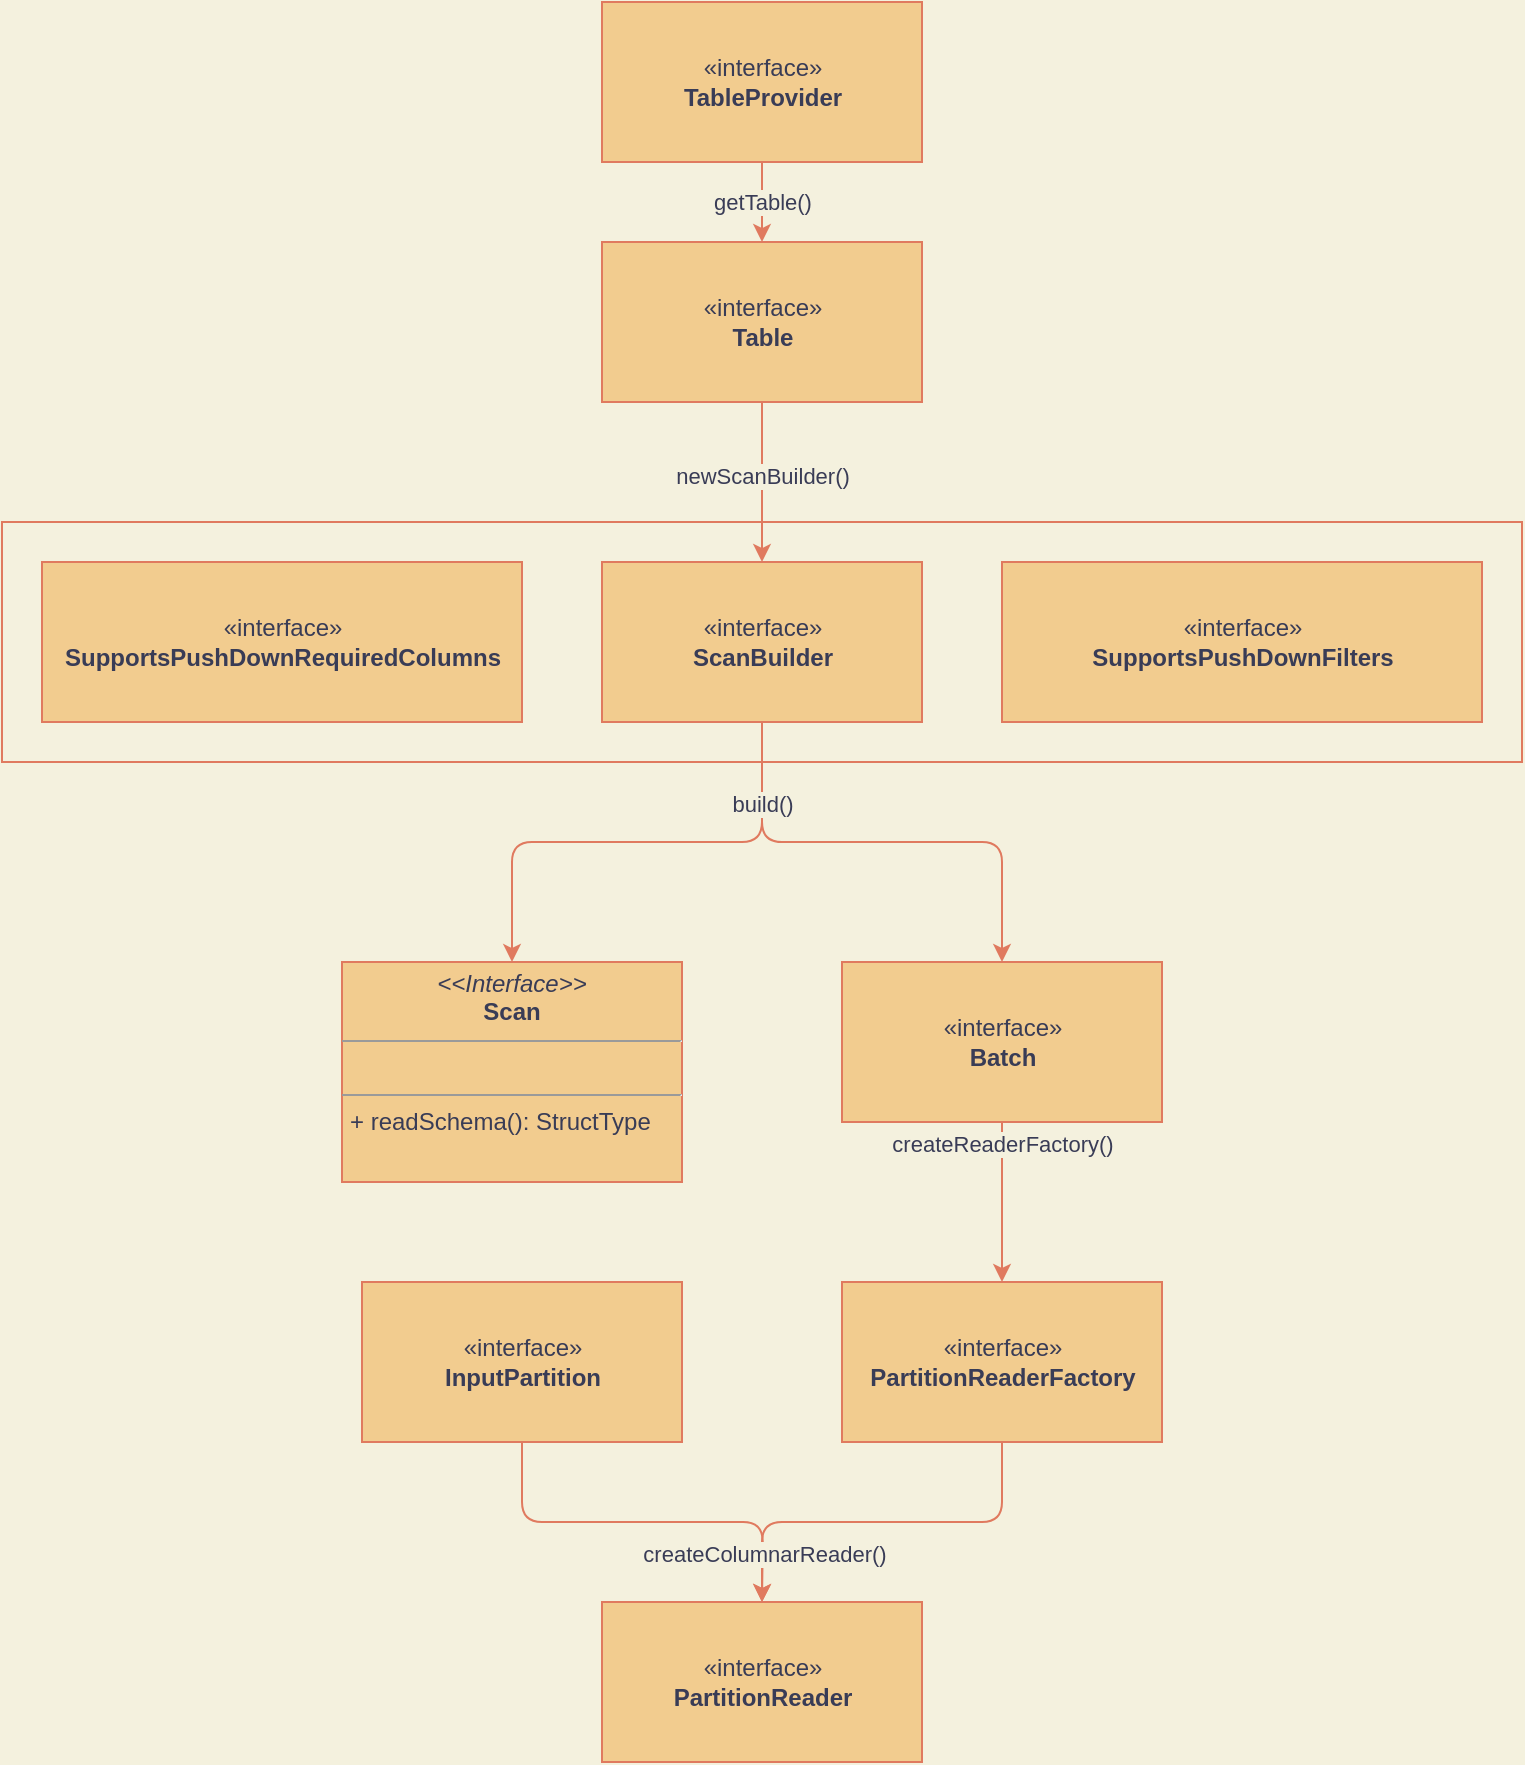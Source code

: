 <mxfile version="17.2.4" type="device"><diagram id="JjQWM1mWLrwZgASJOe2X" name="Page-1"><mxGraphModel dx="1106" dy="820" grid="1" gridSize="10" guides="1" tooltips="1" connect="1" arrows="1" fold="1" page="1" pageScale="1" pageWidth="850" pageHeight="1100" background="#F4F1DE" math="0" shadow="0"><root><mxCell id="0"/><mxCell id="1" parent="0"/><mxCell id="q6FdjhvN4cmf4KkcThsR-24" value="" style="rounded=0;whiteSpace=wrap;html=1;sketch=0;fontColor=#393C56;strokeColor=#E07A5F;fillColor=none;" parent="1" vertex="1"><mxGeometry x="45" y="410" width="760" height="120" as="geometry"/></mxCell><mxCell id="q6FdjhvN4cmf4KkcThsR-5" style="edgeStyle=orthogonalEdgeStyle;curved=0;rounded=1;sketch=0;orthogonalLoop=1;jettySize=auto;html=1;exitX=0.5;exitY=1;exitDx=0;exitDy=0;entryX=0.5;entryY=0;entryDx=0;entryDy=0;fontColor=#393C56;strokeColor=#E07A5F;fillColor=#F2CC8F;labelBackgroundColor=#F4F1DE;" parent="1" source="q6FdjhvN4cmf4KkcThsR-2" target="q6FdjhvN4cmf4KkcThsR-3" edge="1"><mxGeometry relative="1" as="geometry"/></mxCell><mxCell id="q6FdjhvN4cmf4KkcThsR-6" value="getTable()" style="edgeLabel;html=1;align=center;verticalAlign=middle;resizable=0;points=[];fontColor=#393C56;labelBackgroundColor=#F4F1DE;" parent="q6FdjhvN4cmf4KkcThsR-5" vertex="1" connectable="0"><mxGeometry x="-0.029" relative="1" as="geometry"><mxPoint as="offset"/></mxGeometry></mxCell><mxCell id="q6FdjhvN4cmf4KkcThsR-2" value="«interface»&lt;br&gt;&lt;b&gt;TableProvider&lt;br&gt;&lt;/b&gt;" style="html=1;rounded=0;sketch=0;fontColor=#393C56;strokeColor=#E07A5F;fillColor=#F2CC8F;" parent="1" vertex="1"><mxGeometry x="345" y="150" width="160" height="80" as="geometry"/></mxCell><mxCell id="q6FdjhvN4cmf4KkcThsR-8" style="edgeStyle=orthogonalEdgeStyle;curved=0;rounded=1;sketch=0;orthogonalLoop=1;jettySize=auto;html=1;exitX=0.5;exitY=1;exitDx=0;exitDy=0;entryX=0.5;entryY=0;entryDx=0;entryDy=0;fontColor=#393C56;strokeColor=#E07A5F;fillColor=#F2CC8F;labelBackgroundColor=#F4F1DE;" parent="1" source="q6FdjhvN4cmf4KkcThsR-3" target="q6FdjhvN4cmf4KkcThsR-7" edge="1"><mxGeometry relative="1" as="geometry"/></mxCell><mxCell id="q6FdjhvN4cmf4KkcThsR-9" value="newScanBuilder()" style="edgeLabel;html=1;align=center;verticalAlign=middle;resizable=0;points=[];fontColor=#393C56;labelBackgroundColor=#F4F1DE;" parent="q6FdjhvN4cmf4KkcThsR-8" vertex="1" connectable="0"><mxGeometry x="-0.086" relative="1" as="geometry"><mxPoint as="offset"/></mxGeometry></mxCell><mxCell id="q6FdjhvN4cmf4KkcThsR-3" value="«interface»&lt;br&gt;&lt;b&gt;Table&lt;/b&gt;" style="html=1;rounded=0;sketch=0;fontColor=#393C56;strokeColor=#E07A5F;fillColor=#F2CC8F;" parent="1" vertex="1"><mxGeometry x="345" y="270" width="160" height="80" as="geometry"/></mxCell><mxCell id="q6FdjhvN4cmf4KkcThsR-13" style="edgeStyle=orthogonalEdgeStyle;curved=0;rounded=1;sketch=0;orthogonalLoop=1;jettySize=auto;html=1;exitX=0.5;exitY=1;exitDx=0;exitDy=0;entryX=0.5;entryY=0;entryDx=0;entryDy=0;fontColor=#393C56;strokeColor=#E07A5F;fillColor=#F2CC8F;labelBackgroundColor=#F4F1DE;" parent="1" source="q6FdjhvN4cmf4KkcThsR-7" target="q6FdjhvN4cmf4KkcThsR-12" edge="1"><mxGeometry relative="1" as="geometry"/></mxCell><mxCell id="q6FdjhvN4cmf4KkcThsR-14" style="edgeStyle=orthogonalEdgeStyle;curved=0;rounded=1;sketch=0;orthogonalLoop=1;jettySize=auto;html=1;exitX=0.5;exitY=1;exitDx=0;exitDy=0;entryX=0.5;entryY=0;entryDx=0;entryDy=0;fontColor=#393C56;strokeColor=#E07A5F;fillColor=#F2CC8F;labelBackgroundColor=#F4F1DE;" parent="1" source="q6FdjhvN4cmf4KkcThsR-7" target="q6FdjhvN4cmf4KkcThsR-11" edge="1"><mxGeometry relative="1" as="geometry"/></mxCell><mxCell id="q6FdjhvN4cmf4KkcThsR-15" value="build()" style="edgeLabel;html=1;align=center;verticalAlign=middle;resizable=0;points=[];fontColor=#393C56;labelBackgroundColor=#F4F1DE;" parent="q6FdjhvN4cmf4KkcThsR-14" vertex="1" connectable="0"><mxGeometry x="-0.846" y="-3" relative="1" as="geometry"><mxPoint x="3" y="22" as="offset"/></mxGeometry></mxCell><mxCell id="q6FdjhvN4cmf4KkcThsR-7" value="«interface»&lt;br&gt;&lt;b&gt;ScanBuilder&lt;/b&gt;" style="html=1;rounded=0;sketch=0;fontColor=#393C56;strokeColor=#E07A5F;fillColor=#F2CC8F;" parent="1" vertex="1"><mxGeometry x="345" y="430" width="160" height="80" as="geometry"/></mxCell><mxCell id="q6FdjhvN4cmf4KkcThsR-17" style="edgeStyle=orthogonalEdgeStyle;curved=0;rounded=1;sketch=0;orthogonalLoop=1;jettySize=auto;html=1;exitX=0.5;exitY=1;exitDx=0;exitDy=0;entryX=0.5;entryY=0;entryDx=0;entryDy=0;fontColor=#393C56;strokeColor=#E07A5F;fillColor=#F2CC8F;labelBackgroundColor=#F4F1DE;" parent="1" source="q6FdjhvN4cmf4KkcThsR-11" target="q6FdjhvN4cmf4KkcThsR-16" edge="1"><mxGeometry relative="1" as="geometry"/></mxCell><mxCell id="q6FdjhvN4cmf4KkcThsR-18" value="createReaderFactory()" style="edgeLabel;html=1;align=center;verticalAlign=middle;resizable=0;points=[];fontColor=#393C56;labelBackgroundColor=#F4F1DE;" parent="q6FdjhvN4cmf4KkcThsR-17" vertex="1" connectable="0"><mxGeometry x="-0.724" relative="1" as="geometry"><mxPoint as="offset"/></mxGeometry></mxCell><mxCell id="q6FdjhvN4cmf4KkcThsR-11" value="«interface»&lt;br&gt;&lt;b&gt;Batch&lt;/b&gt;" style="html=1;rounded=0;sketch=0;fontColor=#393C56;strokeColor=#E07A5F;fillColor=#F2CC8F;" parent="1" vertex="1"><mxGeometry x="465" y="630" width="160" height="80" as="geometry"/></mxCell><mxCell id="q6FdjhvN4cmf4KkcThsR-12" value="&lt;p style=&quot;margin: 0px ; margin-top: 4px ; text-align: center&quot;&gt;&lt;i&gt;&amp;lt;&amp;lt;Interface&amp;gt;&amp;gt;&lt;/i&gt;&lt;br&gt;&lt;b&gt;Scan&lt;/b&gt;&lt;/p&gt;&lt;hr size=&quot;1&quot;&gt;&lt;p style=&quot;margin: 0px ; margin-left: 4px&quot;&gt;&lt;br&gt;&lt;/p&gt;&lt;hr size=&quot;1&quot;&gt;&lt;p style=&quot;margin: 0px ; margin-left: 4px&quot;&gt;+ readSchema(): StructType&lt;/p&gt;" style="verticalAlign=top;align=left;overflow=fill;fontSize=12;fontFamily=Helvetica;html=1;rounded=0;sketch=0;fontColor=#393C56;strokeColor=#E07A5F;fillColor=#F2CC8F;" parent="1" vertex="1"><mxGeometry x="215" y="630" width="170" height="110" as="geometry"/></mxCell><mxCell id="q6FdjhvN4cmf4KkcThsR-27" style="edgeStyle=orthogonalEdgeStyle;curved=0;rounded=1;sketch=0;orthogonalLoop=1;jettySize=auto;html=1;exitX=0.5;exitY=1;exitDx=0;exitDy=0;entryX=0.5;entryY=0;entryDx=0;entryDy=0;fontColor=#393C56;strokeColor=#E07A5F;fillColor=#F2CC8F;labelBackgroundColor=#F4F1DE;" parent="1" source="q6FdjhvN4cmf4KkcThsR-16" target="q6FdjhvN4cmf4KkcThsR-26" edge="1"><mxGeometry relative="1" as="geometry"/></mxCell><mxCell id="q6FdjhvN4cmf4KkcThsR-16" value="«interface»&lt;br&gt;&lt;b&gt;PartitionReaderFactory&lt;/b&gt;" style="html=1;rounded=0;sketch=0;fontColor=#393C56;strokeColor=#E07A5F;fillColor=#F2CC8F;" parent="1" vertex="1"><mxGeometry x="465" y="790" width="160" height="80" as="geometry"/></mxCell><mxCell id="q6FdjhvN4cmf4KkcThsR-28" style="edgeStyle=orthogonalEdgeStyle;curved=0;rounded=1;sketch=0;orthogonalLoop=1;jettySize=auto;html=1;exitX=0.5;exitY=1;exitDx=0;exitDy=0;fontColor=#393C56;strokeColor=#E07A5F;fillColor=#F2CC8F;labelBackgroundColor=#F4F1DE;" parent="1" source="q6FdjhvN4cmf4KkcThsR-19" edge="1"><mxGeometry relative="1" as="geometry"><mxPoint x="425" y="950" as="targetPoint"/></mxGeometry></mxCell><mxCell id="q6FdjhvN4cmf4KkcThsR-29" value="createColumnarReader()" style="edgeLabel;html=1;align=center;verticalAlign=middle;resizable=0;points=[];fontColor=#393C56;labelBackgroundColor=#F4F1DE;" parent="q6FdjhvN4cmf4KkcThsR-28" vertex="1" connectable="0"><mxGeometry x="0.76" y="1" relative="1" as="geometry"><mxPoint x="-1" as="offset"/></mxGeometry></mxCell><mxCell id="q6FdjhvN4cmf4KkcThsR-19" value="«interface»&lt;br&gt;&lt;b&gt;InputPartition&lt;/b&gt;" style="html=1;rounded=0;sketch=0;fontColor=#393C56;strokeColor=#E07A5F;fillColor=#F2CC8F;" parent="1" vertex="1"><mxGeometry x="225" y="790" width="160" height="80" as="geometry"/></mxCell><mxCell id="q6FdjhvN4cmf4KkcThsR-22" value="«interface»&lt;br&gt;&lt;b&gt;SupportsPushDownFilters&lt;/b&gt;" style="html=1;rounded=0;sketch=0;fontColor=#393C56;strokeColor=#E07A5F;fillColor=#F2CC8F;" parent="1" vertex="1"><mxGeometry x="545" y="430" width="240" height="80" as="geometry"/></mxCell><mxCell id="q6FdjhvN4cmf4KkcThsR-23" value="«interface»&lt;br&gt;&lt;b&gt;SupportsPushDownRequiredColumns&lt;/b&gt;" style="html=1;rounded=0;sketch=0;fontColor=#393C56;strokeColor=#E07A5F;fillColor=#F2CC8F;" parent="1" vertex="1"><mxGeometry x="65" y="430" width="240" height="80" as="geometry"/></mxCell><mxCell id="q6FdjhvN4cmf4KkcThsR-26" value="«interface»&lt;br&gt;&lt;b&gt;PartitionReader&lt;/b&gt;" style="html=1;rounded=0;sketch=0;fontColor=#393C56;strokeColor=#E07A5F;fillColor=#F2CC8F;" parent="1" vertex="1"><mxGeometry x="345" y="950" width="160" height="80" as="geometry"/></mxCell></root></mxGraphModel></diagram></mxfile>